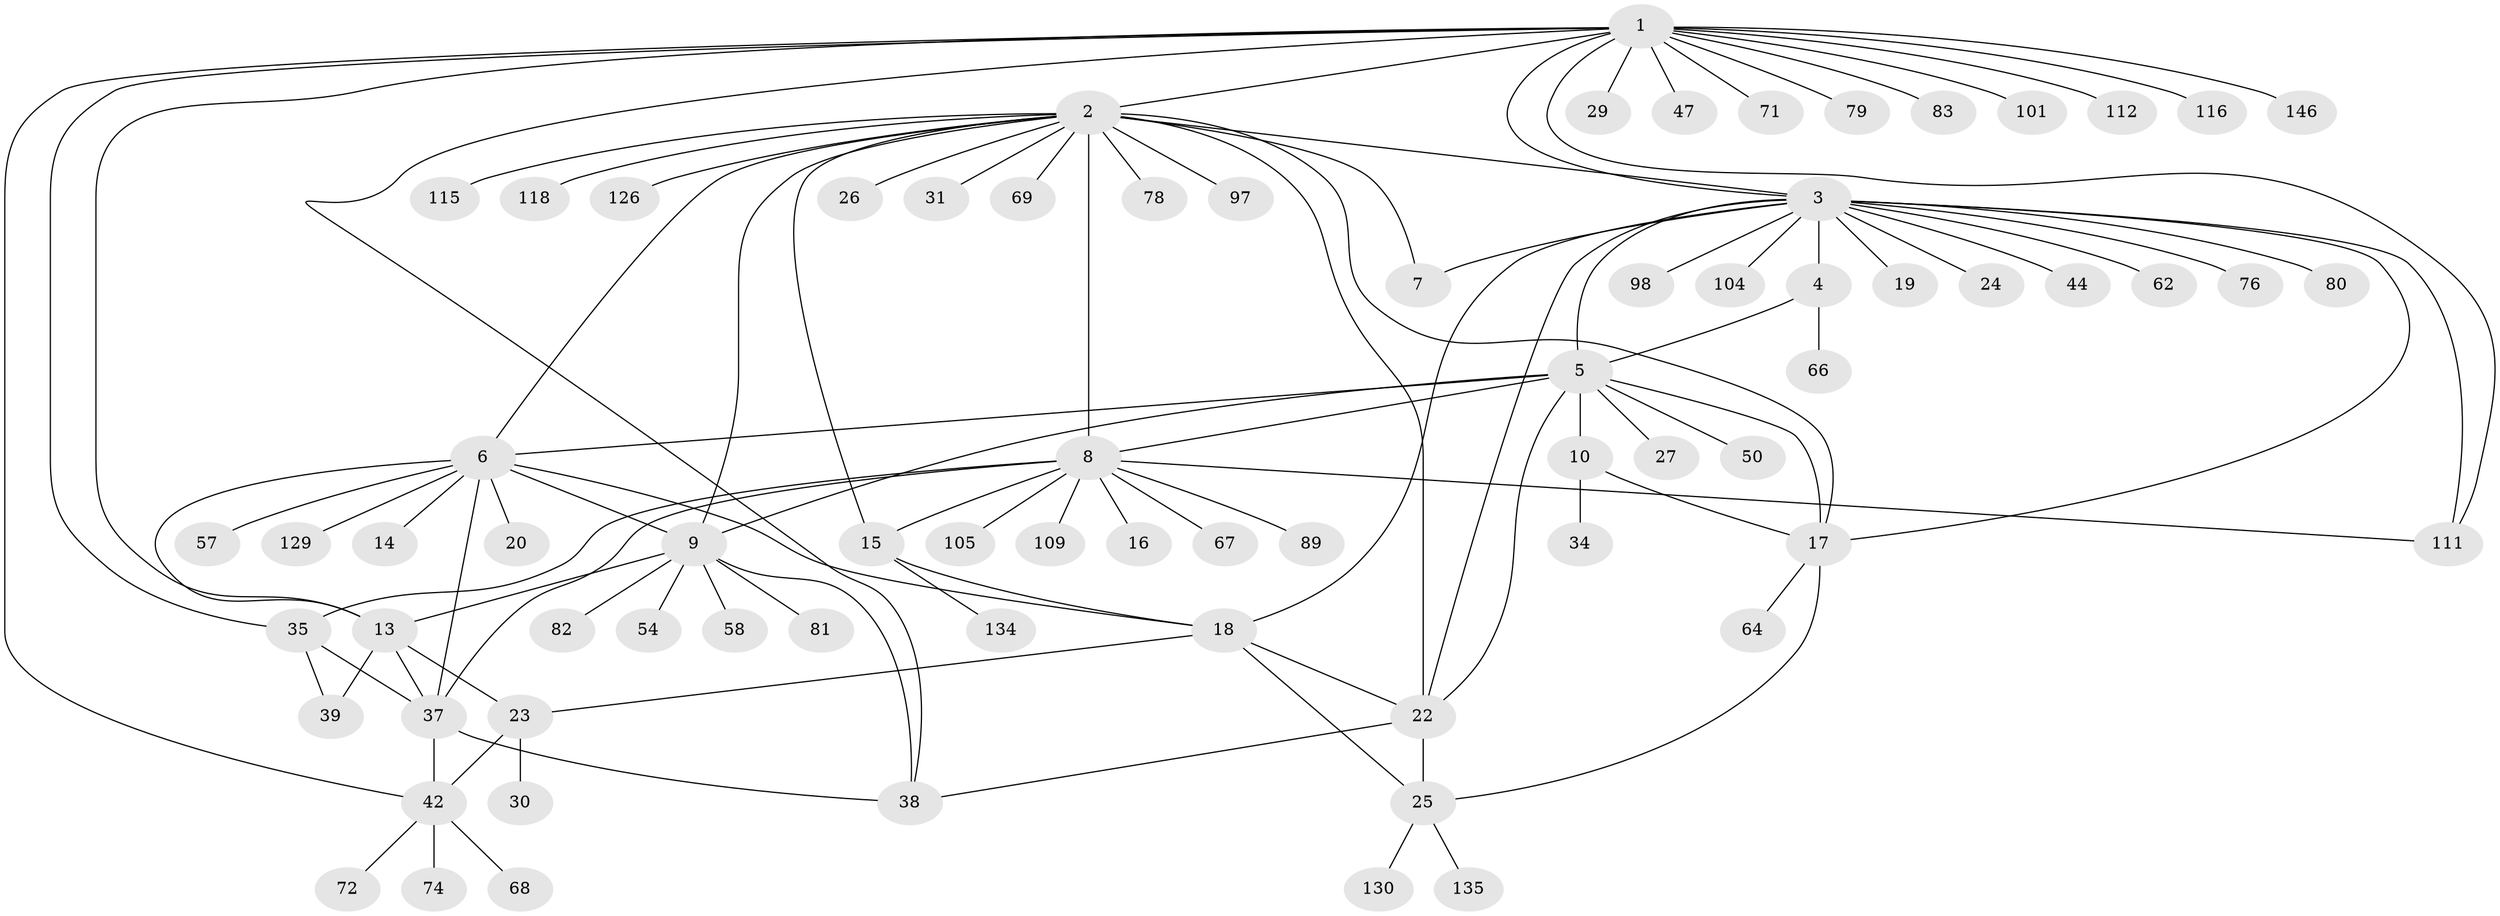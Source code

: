 // original degree distribution, {17: 0.013605442176870748, 20: 0.006802721088435374, 3: 0.09523809523809523, 8: 0.02040816326530612, 10: 0.013605442176870748, 2: 0.14965986394557823, 12: 0.006802721088435374, 9: 0.006802721088435374, 4: 0.047619047619047616, 1: 0.5782312925170068, 7: 0.013605442176870748, 5: 0.027210884353741496, 6: 0.02040816326530612}
// Generated by graph-tools (version 1.1) at 2025/14/03/09/25 04:14:36]
// undirected, 73 vertices, 105 edges
graph export_dot {
graph [start="1"]
  node [color=gray90,style=filled];
  1 [super="+41"];
  2 [super="+53+32"];
  3;
  4;
  5 [super="+12+11"];
  6;
  7;
  8;
  9;
  10;
  13 [super="+33+21"];
  14;
  15 [super="+77"];
  16;
  17 [super="+51+43+147+60"];
  18 [super="+28+145"];
  19 [super="+88"];
  20;
  22 [super="+110"];
  23 [super="+87+73"];
  24 [super="+96+137"];
  25 [super="+46+48+119+61+65"];
  26;
  27;
  29;
  30;
  31 [super="+40"];
  34;
  35 [super="+59+55+36"];
  37 [super="+103+144+85"];
  38 [super="+91"];
  39 [super="+63"];
  42 [super="+95+107+124+56+45"];
  44;
  47;
  50;
  54;
  57 [super="+84"];
  58;
  62;
  64;
  66;
  67;
  68;
  69;
  71 [super="+128"];
  72;
  74 [super="+125"];
  76;
  78;
  79;
  80;
  81;
  82;
  83;
  89;
  97;
  98;
  101;
  104;
  105;
  109;
  111 [super="+122"];
  112;
  115;
  116;
  118;
  126;
  129;
  130;
  134;
  135;
  146;
  1 -- 2;
  1 -- 3;
  1 -- 29;
  1 -- 38;
  1 -- 47;
  1 -- 71;
  1 -- 79;
  1 -- 83;
  1 -- 101;
  1 -- 111;
  1 -- 112;
  1 -- 116;
  1 -- 146;
  1 -- 42;
  1 -- 13;
  1 -- 35;
  2 -- 3;
  2 -- 7;
  2 -- 8 [weight=2];
  2 -- 9;
  2 -- 15;
  2 -- 26;
  2 -- 31;
  2 -- 69;
  2 -- 78;
  2 -- 97;
  2 -- 115;
  2 -- 118;
  2 -- 126;
  2 -- 6;
  2 -- 22;
  2 -- 17 [weight=2];
  3 -- 4;
  3 -- 7;
  3 -- 17;
  3 -- 18;
  3 -- 19;
  3 -- 22;
  3 -- 24;
  3 -- 44;
  3 -- 62;
  3 -- 76;
  3 -- 80;
  3 -- 98;
  3 -- 104;
  3 -- 111;
  3 -- 5;
  4 -- 5;
  4 -- 66;
  5 -- 6;
  5 -- 9;
  5 -- 10 [weight=2];
  5 -- 27;
  5 -- 22;
  5 -- 17 [weight=2];
  5 -- 50;
  5 -- 8;
  6 -- 9;
  6 -- 14;
  6 -- 20;
  6 -- 37;
  6 -- 57;
  6 -- 129;
  6 -- 18;
  6 -- 13;
  8 -- 16;
  8 -- 35;
  8 -- 37;
  8 -- 67;
  8 -- 89;
  8 -- 105;
  8 -- 109;
  8 -- 111;
  8 -- 15;
  9 -- 13;
  9 -- 38;
  9 -- 54;
  9 -- 58;
  9 -- 81;
  9 -- 82;
  10 -- 34;
  10 -- 17;
  13 -- 23;
  13 -- 37;
  13 -- 39;
  15 -- 134;
  15 -- 18;
  17 -- 25;
  17 -- 64;
  18 -- 22;
  18 -- 25;
  18 -- 23;
  22 -- 38;
  22 -- 25;
  23 -- 30;
  23 -- 42;
  25 -- 130;
  25 -- 135;
  35 -- 37;
  35 -- 39;
  37 -- 38;
  37 -- 42;
  42 -- 68;
  42 -- 74;
  42 -- 72;
}
